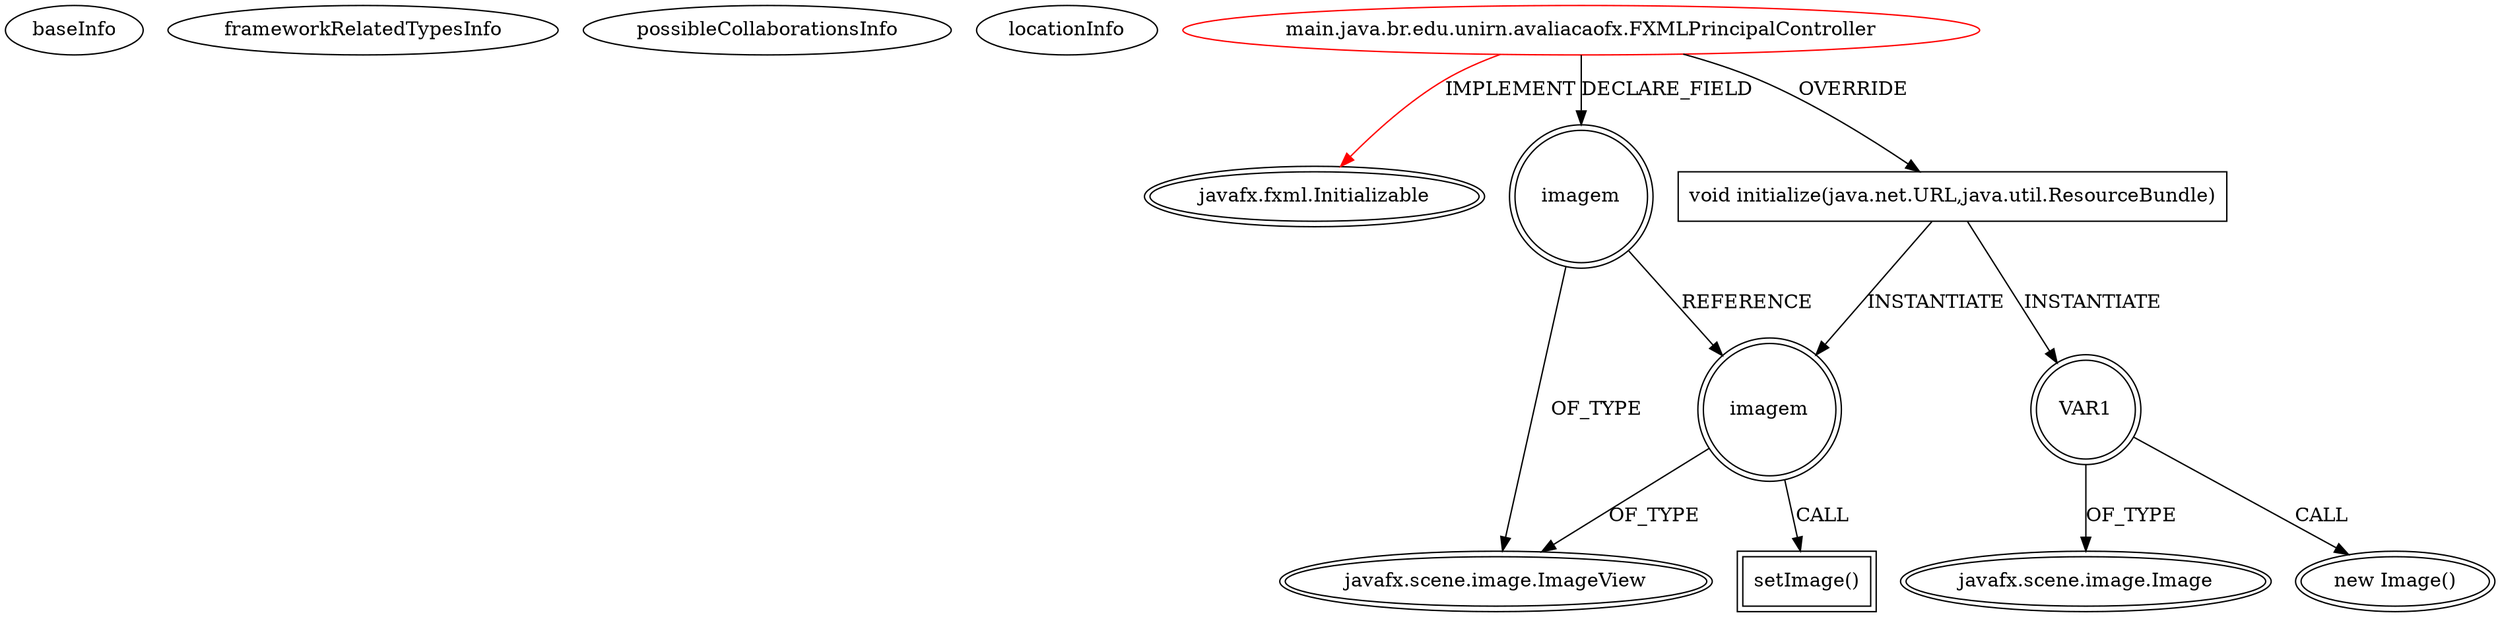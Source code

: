 digraph {
baseInfo[graphId=1869,category="extension_graph",isAnonymous=false,possibleRelation=false]
frameworkRelatedTypesInfo[0="javafx.fxml.Initializable"]
possibleCollaborationsInfo[]
locationInfo[projectName="andersonolisilva-exemplo_jfx",filePath="/andersonolisilva-exemplo_jfx/exemplo_jfx-master/src/main/java/br/edu/unirn/avaliacaofx/FXMLPrincipalController.java",contextSignature="FXMLPrincipalController",graphId="1869"]
0[label="main.java.br.edu.unirn.avaliacaofx.FXMLPrincipalController",vertexType="ROOT_CLIENT_CLASS_DECLARATION",isFrameworkType=false,color=red]
1[label="javafx.fxml.Initializable",vertexType="FRAMEWORK_INTERFACE_TYPE",isFrameworkType=true,peripheries=2]
2[label="imagem",vertexType="FIELD_DECLARATION",isFrameworkType=true,peripheries=2,shape=circle]
3[label="javafx.scene.image.ImageView",vertexType="FRAMEWORK_CLASS_TYPE",isFrameworkType=true,peripheries=2]
4[label="void initialize(java.net.URL,java.util.ResourceBundle)",vertexType="OVERRIDING_METHOD_DECLARATION",isFrameworkType=false,shape=box]
5[label="imagem",vertexType="VARIABLE_EXPRESION",isFrameworkType=true,peripheries=2,shape=circle]
6[label="setImage()",vertexType="INSIDE_CALL",isFrameworkType=true,peripheries=2,shape=box]
9[label="VAR1",vertexType="VARIABLE_EXPRESION",isFrameworkType=true,peripheries=2,shape=circle]
10[label="javafx.scene.image.Image",vertexType="FRAMEWORK_CLASS_TYPE",isFrameworkType=true,peripheries=2]
8[label="new Image()",vertexType="CONSTRUCTOR_CALL",isFrameworkType=true,peripheries=2]
0->1[label="IMPLEMENT",color=red]
0->2[label="DECLARE_FIELD"]
2->3[label="OF_TYPE"]
0->4[label="OVERRIDE"]
4->5[label="INSTANTIATE"]
2->5[label="REFERENCE"]
5->3[label="OF_TYPE"]
5->6[label="CALL"]
4->9[label="INSTANTIATE"]
9->10[label="OF_TYPE"]
9->8[label="CALL"]
}
